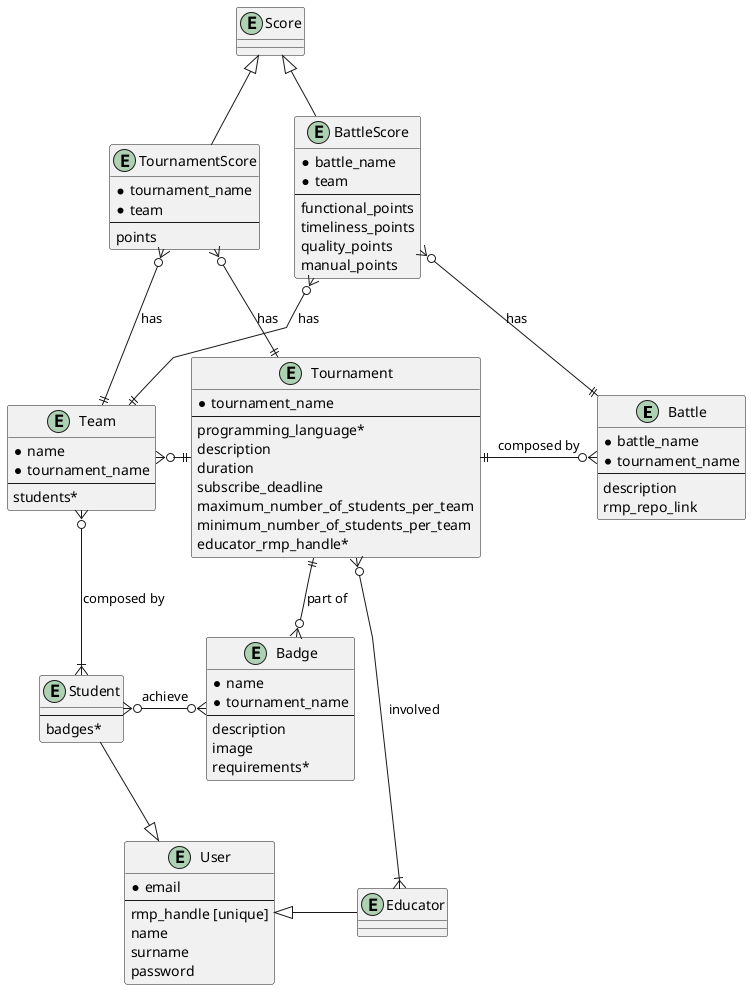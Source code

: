 @startuml
skinparam linetype polyline

entity Battle {
    * battle_name
    * tournament_name
    --
    description
    rmp_repo_link
}

entity Tournament {
    * tournament_name
    --
    programming_language*
    description
    duration
    subscribe_deadline
    maximum_number_of_students_per_team
    minimum_number_of_students_per_team
    educator_rmp_handle*
}

entity Team {
    * name
    * tournament_name
    --
    students*
}

entity Badge {
    * name
    * tournament_name
    --
    description
    image
    requirements*
}

entity User {
    * email
    --
    rmp_handle [unique]
    name
    surname
    password
}

entity Student {
    --
    badges*
}

entity Educator{
}

entity Score {
}

entity BattleScore {
    * battle_name
    * team
    --
    functional_points
    timeliness_points
    quality_points
    manual_points
}

entity TournamentScore {
    * tournament_name
    * team
    --
    points
}

User <|- Educator
Student --|> User

Score <|-- BattleScore
Score <|-- TournamentScore


Tournament ||-o{ Battle: composed by
Tournament ||--o{ Badge: part of
Team }o-|| Tournament

Student }o-o{ Badge: achieve
Team }o--|{ Student: composed by

Tournament }o--|{ Educator: involved

BattleScore }o--|| Team: has
TournamentScore }o--|| Team: has
BattleScore }o--|| Battle: has
TournamentScore }o--|| Tournament: has

@enduml